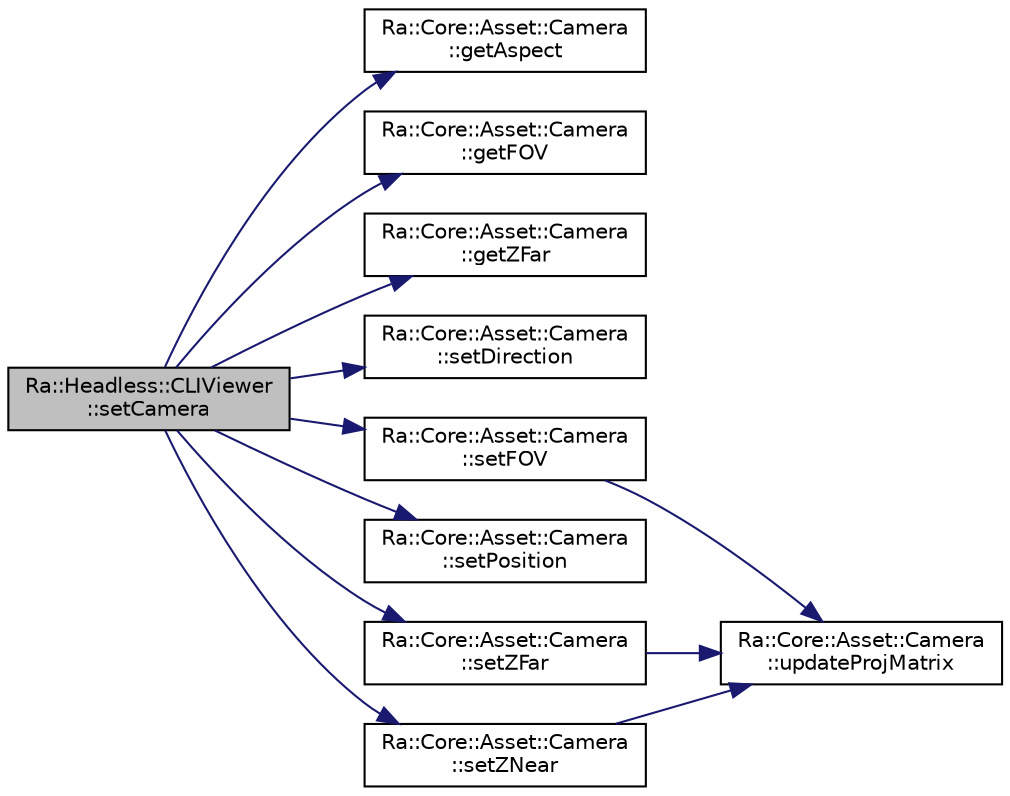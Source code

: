 digraph "Ra::Headless::CLIViewer::setCamera"
{
 // INTERACTIVE_SVG=YES
 // LATEX_PDF_SIZE
  edge [fontname="Helvetica",fontsize="10",labelfontname="Helvetica",labelfontsize="10"];
  node [fontname="Helvetica",fontsize="10",shape=record];
  rankdir="LR";
  Node1 [label="Ra::Headless::CLIViewer\l::setCamera",height=0.2,width=0.4,color="black", fillcolor="grey75", style="filled", fontcolor="black",tooltip=" "];
  Node1 -> Node2 [color="midnightblue",fontsize="10",style="solid",fontname="Helvetica"];
  Node2 [label="Ra::Core::Asset::Camera\l::getAspect",height=0.2,width=0.4,color="black", fillcolor="white", style="filled",URL="$classRa_1_1Core_1_1Asset_1_1Camera.html#ad925b9e05c8f4d90199ff742ff4b2c2e",tooltip="Return the aspect ratio of the viewport."];
  Node1 -> Node3 [color="midnightblue",fontsize="10",style="solid",fontname="Helvetica"];
  Node3 [label="Ra::Core::Asset::Camera\l::getFOV",height=0.2,width=0.4,color="black", fillcolor="white", style="filled",URL="$classRa_1_1Core_1_1Asset_1_1Camera.html#ac9cdbebb3a89033e760d4d5cd6ac0f26",tooltip=" "];
  Node1 -> Node4 [color="midnightblue",fontsize="10",style="solid",fontname="Helvetica"];
  Node4 [label="Ra::Core::Asset::Camera\l::getZFar",height=0.2,width=0.4,color="black", fillcolor="white", style="filled",URL="$classRa_1_1Core_1_1Asset_1_1Camera.html#a0a241c245d4c763ceabfc56bbb8a6dc0",tooltip="Return the Z Far plane distance from the camera."];
  Node1 -> Node5 [color="midnightblue",fontsize="10",style="solid",fontname="Helvetica"];
  Node5 [label="Ra::Core::Asset::Camera\l::setDirection",height=0.2,width=0.4,color="black", fillcolor="white", style="filled",URL="$classRa_1_1Core_1_1Asset_1_1Camera.html#a67f5d41f4d6814ffd247f6975feea06e",tooltip=" "];
  Node1 -> Node6 [color="midnightblue",fontsize="10",style="solid",fontname="Helvetica"];
  Node6 [label="Ra::Core::Asset::Camera\l::setFOV",height=0.2,width=0.4,color="black", fillcolor="white", style="filled",URL="$classRa_1_1Core_1_1Asset_1_1Camera.html#ae2ee8411aa3a9d8ba5380b9c9ee3dfda",tooltip=" "];
  Node6 -> Node7 [color="midnightblue",fontsize="10",style="solid",fontname="Helvetica"];
  Node7 [label="Ra::Core::Asset::Camera\l::updateProjMatrix",height=0.2,width=0.4,color="black", fillcolor="white", style="filled",URL="$classRa_1_1Core_1_1Asset_1_1Camera.html#a1e1809a93475162a71da46c2816f90e7",tooltip="Update the projection matrix according to the current parameters."];
  Node1 -> Node8 [color="midnightblue",fontsize="10",style="solid",fontname="Helvetica"];
  Node8 [label="Ra::Core::Asset::Camera\l::setPosition",height=0.2,width=0.4,color="black", fillcolor="white", style="filled",URL="$classRa_1_1Core_1_1Asset_1_1Camera.html#a33bf3b0da9ac280753bd8b141821fa6d",tooltip="Set the position of the camera to position."];
  Node1 -> Node9 [color="midnightblue",fontsize="10",style="solid",fontname="Helvetica"];
  Node9 [label="Ra::Core::Asset::Camera\l::setZFar",height=0.2,width=0.4,color="black", fillcolor="white", style="filled",URL="$classRa_1_1Core_1_1Asset_1_1Camera.html#a74ae04c9a3018609a6468eaa59928ee5",tooltip="Set the Z Far plane distance to zFar."];
  Node9 -> Node7 [color="midnightblue",fontsize="10",style="solid",fontname="Helvetica"];
  Node1 -> Node10 [color="midnightblue",fontsize="10",style="solid",fontname="Helvetica"];
  Node10 [label="Ra::Core::Asset::Camera\l::setZNear",height=0.2,width=0.4,color="black", fillcolor="white", style="filled",URL="$classRa_1_1Core_1_1Asset_1_1Camera.html#a717cfcf775ed10b6f323a02434336a85",tooltip="Set the Z Near plane distance to zNear."];
  Node10 -> Node7 [color="midnightblue",fontsize="10",style="solid",fontname="Helvetica"];
}
